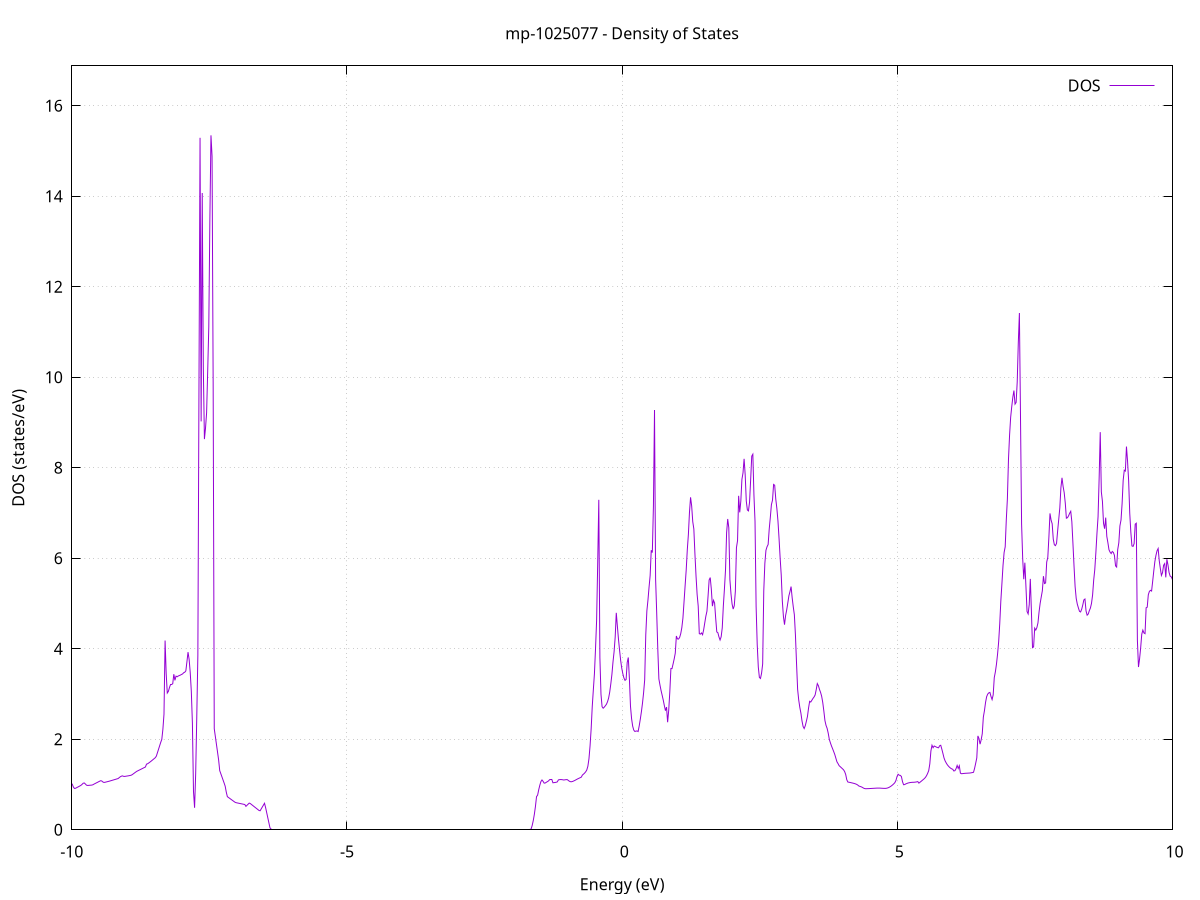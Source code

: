 set title 'mp-1025077 - Density of States'
set xlabel 'Energy (eV)'
set ylabel 'DOS (states/eV)'
set grid
set xrange [-10:10]
set yrange [0:16.880]
set xzeroaxis lt -1
set terminal png size 800,600
set output 'mp-1025077_dos_gnuplot.png'
plot '-' using 1:2 with lines title 'DOS'
-20.135700 0.000000
-20.115800 0.000000
-20.096000 0.000000
-20.076100 0.000000
-20.056300 0.000000
-20.036400 0.000000
-20.016600 0.000000
-19.996700 0.000000
-19.976900 0.000000
-19.957000 0.000000
-19.937200 0.000000
-19.917300 0.000000
-19.897500 0.000000
-19.877600 0.000000
-19.857800 0.000000
-19.837900 0.000000
-19.818100 0.000000
-19.798200 0.000000
-19.778400 0.000000
-19.758500 0.000000
-19.738700 0.000000
-19.718800 0.000000
-19.699000 0.000000
-19.679100 0.000000
-19.659300 0.000000
-19.639400 0.000000
-19.619600 0.000000
-19.599700 0.000000
-19.579900 0.000000
-19.560000 0.000000
-19.540200 0.000000
-19.520300 0.000000
-19.500500 0.000000
-19.480600 0.000000
-19.460800 0.000000
-19.440900 0.000000
-19.421100 0.000000
-19.401200 0.000000
-19.381400 0.000000
-19.361500 0.000000
-19.341700 0.000000
-19.321800 0.000000
-19.302000 0.000000
-19.282100 0.000000
-19.262300 0.000000
-19.242400 0.000000
-19.222600 0.000000
-19.202700 0.000000
-19.182900 0.000000
-19.163000 0.000000
-19.143200 0.000000
-19.123300 0.000000
-19.103500 0.000000
-19.083600 0.000000
-19.063800 0.000000
-19.043900 0.000000
-19.024100 0.000000
-19.004200 0.000000
-18.984300 0.000000
-18.964500 0.000000
-18.944600 0.000000
-18.924800 0.000000
-18.904900 0.000000
-18.885100 0.000000
-18.865200 0.000000
-18.845400 0.000000
-18.825500 0.000000
-18.805700 0.000000
-18.785800 0.000000
-18.766000 0.000000
-18.746100 0.000000
-18.726300 0.000000
-18.706400 0.000000
-18.686600 0.000000
-18.666700 0.000000
-18.646900 0.000000
-18.627000 0.000000
-18.607200 0.000000
-18.587300 0.000000
-18.567500 0.000000
-18.547600 0.000000
-18.527800 0.000000
-18.507900 0.000000
-18.488100 0.000000
-18.468200 0.000000
-18.448400 0.000000
-18.428500 0.000000
-18.408700 0.000000
-18.388800 0.000000
-18.369000 0.000000
-18.349100 0.000000
-18.329300 6.319800
-18.309400 45.958300
-18.289600 46.113700
-18.269700 73.115900
-18.249900 37.766500
-18.230000 98.704000
-18.210200 219.623700
-18.190300 84.345900
-18.170500 0.000000
-18.150600 0.000000
-18.130800 0.000000
-18.110900 0.000000
-18.091100 0.000000
-18.071200 0.000000
-18.051400 0.000000
-18.031500 0.000000
-18.011700 0.000000
-17.991800 0.000000
-17.972000 0.000000
-17.952100 0.000000
-17.932300 0.000000
-17.912400 0.000000
-17.892600 0.000000
-17.872700 0.000000
-17.852900 0.000000
-17.833000 0.000000
-17.813200 0.000000
-17.793300 0.000000
-17.773500 0.000000
-17.753600 0.000000
-17.733800 0.000000
-17.713900 0.000000
-17.694100 0.000000
-17.674200 0.000000
-17.654400 0.000000
-17.634500 0.000000
-17.614700 0.000000
-17.594800 0.000000
-17.575000 0.000000
-17.555100 0.000000
-17.535300 0.000000
-17.515400 0.000000
-17.495600 0.000000
-17.475700 0.000000
-17.455900 0.000000
-17.436000 0.000000
-17.416200 0.000000
-17.396300 0.000000
-17.376500 0.000000
-17.356600 0.000000
-17.336800 0.000000
-17.316900 0.000000
-17.297100 0.000000
-17.277200 0.000000
-17.257400 0.000000
-17.237500 0.000000
-17.217700 0.000000
-17.197800 0.000000
-17.178000 0.000000
-17.158100 0.000000
-17.138300 0.000000
-17.118400 0.000000
-17.098600 0.000000
-17.078700 0.000000
-17.058900 0.000000
-17.039000 0.000000
-17.019200 0.000000
-16.999300 0.000000
-16.979500 0.000000
-16.959600 0.000000
-16.939800 0.000000
-16.919900 0.000000
-16.900100 0.000000
-16.880200 0.000000
-16.860400 0.000000
-16.840500 0.000000
-16.820700 0.000000
-16.800800 0.000000
-16.781000 0.000000
-16.761100 0.000000
-16.741300 0.000000
-16.721400 0.000000
-16.701600 0.000000
-16.681700 0.000000
-16.661900 0.000000
-16.642000 0.000000
-16.622200 0.000000
-16.602300 0.000000
-16.582500 0.000000
-16.562600 0.000000
-16.542800 0.000000
-16.522900 0.000000
-16.503000 0.000000
-16.483200 0.000000
-16.463300 0.000000
-16.443500 0.000000
-16.423600 0.000000
-16.403800 0.000000
-16.383900 0.000000
-16.364100 0.000000
-16.344200 0.000000
-16.324400 0.000000
-16.304500 0.000000
-16.284700 0.000000
-16.264800 0.000000
-16.245000 0.000000
-16.225100 0.000000
-16.205300 0.000000
-16.185400 0.000000
-16.165600 0.000000
-16.145700 0.000000
-16.125900 0.000000
-16.106000 0.000000
-16.086200 0.000000
-16.066300 0.000000
-16.046500 0.000000
-16.026600 0.000000
-16.006800 0.000000
-15.986900 0.000000
-15.967100 0.000000
-15.947200 0.000000
-15.927400 0.000000
-15.907500 0.000000
-15.887700 0.000000
-15.867800 0.000000
-15.848000 0.000000
-15.828100 0.000000
-15.808300 0.000000
-15.788400 0.000000
-15.768600 0.000000
-15.748700 0.000000
-15.728900 0.000000
-15.709000 0.000000
-15.689200 0.000000
-15.669300 0.000000
-15.649500 0.000000
-15.629600 0.000000
-15.609800 0.000000
-15.589900 0.000000
-15.570100 0.000000
-15.550200 0.000000
-15.530400 0.000000
-15.510500 0.000000
-15.490700 0.000000
-15.470800 0.000000
-15.451000 0.000000
-15.431100 0.000000
-15.411300 0.000000
-15.391400 0.000000
-15.371600 0.000000
-15.351700 0.000000
-15.331900 0.000000
-15.312000 0.000000
-15.292200 0.000000
-15.272300 0.000000
-15.252500 0.000000
-15.232600 0.000000
-15.212800 0.000000
-15.192900 0.000000
-15.173100 0.000000
-15.153200 0.000000
-15.133400 0.000000
-15.113500 0.000000
-15.093700 0.000000
-15.073800 0.000000
-15.054000 0.000000
-15.034100 0.000000
-15.014300 0.000000
-14.994400 0.000000
-14.974600 0.000000
-14.954700 0.000000
-14.934900 0.000000
-14.915000 0.000000
-14.895200 0.000000
-14.875300 0.000000
-14.855500 0.000000
-14.835600 0.000000
-14.815800 0.000000
-14.795900 0.000000
-14.776100 0.000000
-14.756200 0.000000
-14.736400 0.000000
-14.716500 0.000000
-14.696700 0.000000
-14.676800 0.000000
-14.657000 0.000000
-14.637100 0.000000
-14.617300 0.000000
-14.597400 0.000000
-14.577600 0.000000
-14.557700 0.000000
-14.537900 0.000000
-14.518000 0.000000
-14.498200 0.000000
-14.478300 0.000000
-14.458500 0.000000
-14.438600 0.000000
-14.418800 0.000000
-14.398900 0.000000
-14.379100 0.000000
-14.359200 0.000000
-14.339400 0.000000
-14.319500 0.000000
-14.299700 0.000000
-14.279800 0.000000
-14.260000 0.000000
-14.240100 0.000000
-14.220300 0.000000
-14.200400 0.000000
-14.180600 0.000000
-14.160700 0.000000
-14.140900 0.000000
-14.121000 0.000000
-14.101200 0.000000
-14.081300 0.000000
-14.061500 0.000000
-14.041600 0.000000
-14.021700 0.000000
-14.001900 0.000000
-13.982000 0.000000
-13.962200 0.000000
-13.942300 0.000000
-13.922500 0.000000
-13.902600 0.000000
-13.882800 0.000000
-13.862900 0.000000
-13.843100 0.000000
-13.823200 0.000000
-13.803400 0.000000
-13.783500 0.000000
-13.763700 0.000000
-13.743800 0.000000
-13.724000 0.000000
-13.704100 0.000000
-13.684300 0.000000
-13.664400 0.000000
-13.644600 0.000000
-13.624700 0.000000
-13.604900 0.000000
-13.585000 0.000000
-13.565200 0.000000
-13.545300 0.000000
-13.525500 0.000000
-13.505600 0.000000
-13.485800 0.000000
-13.465900 0.000000
-13.446100 0.000000
-13.426200 0.000000
-13.406400 0.000000
-13.386500 0.000000
-13.366700 0.000000
-13.346800 0.000000
-13.327000 0.000000
-13.307100 0.000000
-13.287300 0.000000
-13.267400 0.000000
-13.247600 0.000000
-13.227700 0.000000
-13.207900 0.000000
-13.188000 0.000000
-13.168200 0.000000
-13.148300 0.000000
-13.128500 0.000000
-13.108600 0.000000
-13.088800 0.000000
-13.068900 0.000000
-13.049100 0.000000
-13.029200 0.000000
-13.009400 0.000000
-12.989500 0.000000
-12.969700 0.000000
-12.949800 0.000000
-12.930000 0.000000
-12.910100 0.000000
-12.890300 0.000000
-12.870400 0.000000
-12.850600 0.000000
-12.830700 0.000000
-12.810900 0.000000
-12.791000 0.000000
-12.771200 0.000000
-12.751300 0.000000
-12.731500 0.000000
-12.711600 0.000000
-12.691800 0.000000
-12.671900 0.000000
-12.652100 0.000000
-12.632200 0.000000
-12.612400 0.000000
-12.592500 0.000000
-12.572700 0.000000
-12.552800 0.000000
-12.533000 0.000000
-12.513100 0.000000
-12.493300 0.000000
-12.473400 0.000000
-12.453600 0.000000
-12.433700 0.000000
-12.413900 0.000000
-12.394000 0.000000
-12.374200 0.000000
-12.354300 0.000000
-12.334500 0.000000
-12.314600 0.000000
-12.294800 0.000000
-12.274900 0.000000
-12.255100 0.000000
-12.235200 0.000000
-12.215400 0.000000
-12.195500 0.000000
-12.175700 0.000000
-12.155800 0.000000
-12.136000 0.000000
-12.116100 0.000000
-12.096300 0.000000
-12.076400 0.000000
-12.056600 0.000000
-12.036700 0.000000
-12.016900 0.000000
-11.997000 0.000000
-11.977200 0.000000
-11.957300 0.000000
-11.937500 0.000000
-11.917600 0.000000
-11.897800 0.000000
-11.877900 0.000000
-11.858100 0.000000
-11.838200 0.000000
-11.818400 0.000000
-11.798500 0.000000
-11.778700 0.000000
-11.758800 0.000000
-11.739000 0.000000
-11.719100 0.000000
-11.699300 0.000000
-11.679400 0.000000
-11.659600 0.000000
-11.639700 0.000000
-11.619900 0.000000
-11.600000 0.000000
-11.580200 0.000000
-11.560300 0.000000
-11.540400 0.000000
-11.520600 0.000000
-11.500700 0.000000
-11.480900 0.000000
-11.461000 0.000000
-11.441200 0.000000
-11.421300 0.000000
-11.401500 0.000000
-11.381600 0.000000
-11.361800 0.000000
-11.341900 0.000000
-11.322100 0.000000
-11.302200 0.000000
-11.282400 0.000000
-11.262500 0.000000
-11.242700 0.000000
-11.222800 0.000000
-11.203000 0.000000
-11.183100 0.000000
-11.163300 0.000000
-11.143400 0.000000
-11.123600 0.000000
-11.103700 0.000000
-11.083900 0.000000
-11.064000 0.000000
-11.044200 0.000000
-11.024300 0.000000
-11.004500 0.000000
-10.984600 0.000000
-10.964800 0.000000
-10.944900 0.000000
-10.925100 0.000000
-10.905200 0.000000
-10.885400 0.000000
-10.865500 0.000000
-10.845700 0.000000
-10.825800 0.000000
-10.806000 0.000000
-10.786100 0.000000
-10.766300 0.000000
-10.746400 0.000000
-10.726600 0.000000
-10.706700 0.000000
-10.686900 0.000000
-10.667000 0.000000
-10.647200 0.000000
-10.627300 0.000000
-10.607500 0.000000
-10.587600 0.000000
-10.567800 0.000000
-10.547900 0.000000
-10.528100 0.000000
-10.508200 0.000000
-10.488400 0.000000
-10.468500 0.000000
-10.448700 0.000000
-10.428800 0.000000
-10.409000 0.000000
-10.389100 0.000000
-10.369300 0.000000
-10.349400 0.000000
-10.329600 0.000000
-10.309700 0.000000
-10.289900 0.000000
-10.270000 0.000000
-10.250200 0.000000
-10.230300 0.000000
-10.210500 0.022500
-10.190600 0.215800
-10.170800 0.558300
-10.150900 0.899500
-10.131100 1.014900
-10.111200 0.914000
-10.091400 0.853600
-10.071500 0.873600
-10.051700 0.932000
-10.031800 0.990400
-10.012000 1.026900
-9.992100 1.009100
-9.972300 0.946800
-9.952400 0.913700
-9.932600 0.916800
-9.912700 0.929700
-9.892900 0.942600
-9.873000 0.955500
-9.853200 0.968400
-9.833300 0.982800
-9.813500 1.003000
-9.793600 1.028300
-9.773800 1.034700
-9.753900 1.012500
-9.734100 0.986600
-9.714200 0.979100
-9.694400 0.981300
-9.674500 0.983400
-9.654700 0.985600
-9.634800 0.987800
-9.615000 0.995300
-9.595100 1.010000
-9.575300 1.022400
-9.555400 1.034800
-9.535600 1.047200
-9.515700 1.059600
-9.495900 1.072000
-9.476000 1.083800
-9.456200 1.079100
-9.436300 1.057300
-9.416500 1.046200
-9.396600 1.049300
-9.376800 1.055600
-9.356900 1.061800
-9.337100 1.068000
-9.317200 1.074400
-9.297400 1.081500
-9.277500 1.088700
-9.257700 1.095900
-9.237800 1.103100
-9.218000 1.110400
-9.198100 1.117600
-9.178300 1.124800
-9.158400 1.132000
-9.138600 1.151800
-9.118700 1.171100
-9.098900 1.184400
-9.079000 1.191000
-9.059100 1.181000
-9.039300 1.179000
-9.019400 1.183000
-8.999600 1.186900
-8.979700 1.190800
-8.959900 1.195000
-8.940000 1.200300
-8.920200 1.205900
-8.900300 1.219500
-8.880500 1.237400
-8.860600 1.255200
-8.840800 1.273100
-8.820900 1.290000
-8.801100 1.302500
-8.781200 1.314600
-8.761400 1.326700
-8.741500 1.338800
-8.721700 1.350900
-8.701800 1.363100
-8.682000 1.375200
-8.662100 1.387300
-8.642300 1.450300
-8.622400 1.459000
-8.602600 1.475300
-8.582700 1.493600
-8.562900 1.511900
-8.543000 1.531700
-8.523200 1.551800
-8.503300 1.572000
-8.483500 1.592100
-8.463600 1.626900
-8.443800 1.702900
-8.423900 1.779000
-8.404100 1.855000
-8.384200 1.931100
-8.364400 1.998300
-8.344500 2.223200
-8.324700 2.554100
-8.304800 4.181800
-8.285000 3.455800
-8.265100 3.021400
-8.245300 3.057200
-8.225400 3.142300
-8.205600 3.210500
-8.185700 3.210000
-8.165900 3.227900
-8.146000 3.437700
-8.126200 3.301600
-8.106300 3.394800
-8.086500 3.380800
-8.066600 3.397300
-8.046800 3.408100
-8.026900 3.417900
-8.007100 3.431800
-7.987200 3.443400
-7.967400 3.470300
-7.947500 3.481400
-7.927700 3.511600
-7.907800 3.713800
-7.888000 3.925200
-7.868100 3.766700
-7.848300 3.480200
-7.828400 3.064000
-7.808600 2.358700
-7.788700 0.845200
-7.768900 0.485600
-7.749000 1.242200
-7.729200 2.490900
-7.709300 3.858600
-7.689500 9.673200
-7.669600 15.290600
-7.649800 9.023500
-7.629900 14.071100
-7.610100 10.205100
-7.590200 8.632800
-7.570400 8.872300
-7.550500 9.213300
-7.530700 10.135500
-7.510800 11.111000
-7.491000 13.502400
-7.471100 15.345300
-7.451300 14.882700
-7.431400 9.856800
-7.411600 2.233800
-7.391700 2.061700
-7.371900 1.889500
-7.352000 1.717300
-7.332200 1.544900
-7.312300 1.308300
-7.292500 1.240200
-7.272600 1.172100
-7.252800 1.104000
-7.232900 1.035800
-7.213100 0.963500
-7.193200 0.832800
-7.173400 0.731800
-7.153500 0.714200
-7.133700 0.696500
-7.113800 0.678900
-7.094000 0.661300
-7.074100 0.643600
-7.054300 0.626000
-7.034400 0.608400
-7.014600 0.598600
-6.994700 0.593500
-6.974900 0.588500
-6.955000 0.583400
-6.935200 0.578400
-6.915300 0.573300
-6.895500 0.568200
-6.875600 0.563200
-6.855800 0.558100
-6.835900 0.517400
-6.816100 0.541400
-6.796200 0.565400
-6.776400 0.589400
-6.756500 0.579600
-6.736700 0.560400
-6.716800 0.541300
-6.697000 0.522100
-6.677100 0.502900
-6.657300 0.483800
-6.637400 0.464600
-6.617600 0.445500
-6.597700 0.426300
-6.577900 0.420200
-6.558000 0.461600
-6.538100 0.503100
-6.518300 0.544500
-6.498400 0.585900
-6.478600 0.492000
-6.458700 0.380000
-6.438900 0.268000
-6.419000 0.156000
-6.399200 0.044000
-6.379300 0.000000
-6.359500 0.000000
-6.339600 0.000000
-6.319800 0.000000
-6.299900 0.000000
-6.280100 0.000000
-6.260200 0.000000
-6.240400 0.000000
-6.220500 0.000000
-6.200700 0.000000
-6.180800 0.000000
-6.161000 0.000000
-6.141100 0.000000
-6.121300 0.000000
-6.101400 0.000000
-6.081600 0.000000
-6.061700 0.000000
-6.041900 0.000000
-6.022000 0.000000
-6.002200 0.000000
-5.982300 0.000000
-5.962500 0.000000
-5.942600 0.000000
-5.922800 0.000000
-5.902900 0.000000
-5.883100 0.000000
-5.863200 0.000000
-5.843400 0.000000
-5.823500 0.000000
-5.803700 0.000000
-5.783800 0.000000
-5.764000 0.000000
-5.744100 0.000000
-5.724300 0.000000
-5.704400 0.000000
-5.684600 0.000000
-5.664700 0.000000
-5.644900 0.000000
-5.625000 0.000000
-5.605200 0.000000
-5.585300 0.000000
-5.565500 0.000000
-5.545600 0.000000
-5.525800 0.000000
-5.505900 0.000000
-5.486100 0.000000
-5.466200 0.000000
-5.446400 0.000000
-5.426500 0.000000
-5.406700 0.000000
-5.386800 0.000000
-5.367000 0.000000
-5.347100 0.000000
-5.327300 0.000000
-5.307400 0.000000
-5.287600 0.000000
-5.267700 0.000000
-5.247900 0.000000
-5.228000 0.000000
-5.208200 0.000000
-5.188300 0.000000
-5.168500 0.000000
-5.148600 0.000000
-5.128800 0.000000
-5.108900 0.000000
-5.089100 0.000000
-5.069200 0.000000
-5.049400 0.000000
-5.029500 0.000000
-5.009700 0.000000
-4.989800 0.000000
-4.970000 0.000000
-4.950100 0.000000
-4.930300 0.000000
-4.910400 0.000000
-4.890600 0.000000
-4.870700 0.000000
-4.850900 0.000000
-4.831000 0.000000
-4.811200 0.000000
-4.791300 0.000000
-4.771500 0.000000
-4.751600 0.000000
-4.731800 0.000000
-4.711900 0.000000
-4.692100 0.000000
-4.672200 0.000000
-4.652400 0.000000
-4.632500 0.000000
-4.612700 0.000000
-4.592800 0.000000
-4.573000 0.000000
-4.553100 0.000000
-4.533300 0.000000
-4.513400 0.000000
-4.493600 0.000000
-4.473700 0.000000
-4.453900 0.000000
-4.434000 0.000000
-4.414200 0.000000
-4.394300 0.000000
-4.374500 0.000000
-4.354600 0.000000
-4.334800 0.000000
-4.314900 0.000000
-4.295100 0.000000
-4.275200 0.000000
-4.255400 0.000000
-4.235500 0.000000
-4.215700 0.000000
-4.195800 0.000000
-4.176000 0.000000
-4.156100 0.000000
-4.136300 0.000000
-4.116400 0.000000
-4.096600 0.000000
-4.076700 0.000000
-4.056800 0.000000
-4.037000 0.000000
-4.017100 0.000000
-3.997300 0.000000
-3.977400 0.000000
-3.957600 0.000000
-3.937700 0.000000
-3.917900 0.000000
-3.898000 0.000000
-3.878200 0.000000
-3.858300 0.000000
-3.838500 0.000000
-3.818600 0.000000
-3.798800 0.000000
-3.778900 0.000000
-3.759100 0.000000
-3.739200 0.000000
-3.719400 0.000000
-3.699500 0.000000
-3.679700 0.000000
-3.659800 0.000000
-3.640000 0.000000
-3.620100 0.000000
-3.600300 0.000000
-3.580400 0.000000
-3.560600 0.000000
-3.540700 0.000000
-3.520900 0.000000
-3.501000 0.000000
-3.481200 0.000000
-3.461300 0.000000
-3.441500 0.000000
-3.421600 0.000000
-3.401800 0.000000
-3.381900 0.000000
-3.362100 0.000000
-3.342200 0.000000
-3.322400 0.000000
-3.302500 0.000000
-3.282700 0.000000
-3.262800 0.000000
-3.243000 0.000000
-3.223100 0.000000
-3.203300 0.000000
-3.183400 0.000000
-3.163600 0.000000
-3.143700 0.000000
-3.123900 0.000000
-3.104000 0.000000
-3.084200 0.000000
-3.064300 0.000000
-3.044500 0.000000
-3.024600 0.000000
-3.004800 0.000000
-2.984900 0.000000
-2.965100 0.000000
-2.945200 0.000000
-2.925400 0.000000
-2.905500 0.000000
-2.885700 0.000000
-2.865800 0.000000
-2.846000 0.000000
-2.826100 0.000000
-2.806300 0.000000
-2.786400 0.000000
-2.766600 0.000000
-2.746700 0.000000
-2.726900 0.000000
-2.707000 0.000000
-2.687200 0.000000
-2.667300 0.000000
-2.647500 0.000000
-2.627600 0.000000
-2.607800 0.000000
-2.587900 0.000000
-2.568100 0.000000
-2.548200 0.000000
-2.528400 0.000000
-2.508500 0.000000
-2.488700 0.000000
-2.468800 0.000000
-2.449000 0.000000
-2.429100 0.000000
-2.409300 0.000000
-2.389400 0.000000
-2.369600 0.000000
-2.349700 0.000000
-2.329900 0.000000
-2.310000 0.000000
-2.290200 0.000000
-2.270300 0.000000
-2.250500 0.000000
-2.230600 0.000000
-2.210800 0.000000
-2.190900 0.000000
-2.171100 0.000000
-2.151200 0.000000
-2.131400 0.000000
-2.111500 0.000000
-2.091700 0.000000
-2.071800 0.000000
-2.052000 0.000000
-2.032100 0.000000
-2.012300 0.000000
-1.992400 0.000000
-1.972600 0.000000
-1.952700 0.000000
-1.932900 0.000000
-1.913000 0.000000
-1.893200 0.000000
-1.873300 0.000000
-1.853500 0.000000
-1.833600 0.000000
-1.813800 0.000000
-1.793900 0.000000
-1.774100 0.000000
-1.754200 0.000000
-1.734400 0.000000
-1.714500 0.000000
-1.694700 0.000000
-1.674800 0.000000
-1.655000 0.014700
-1.635100 0.092900
-1.615300 0.200700
-1.595400 0.340800
-1.575500 0.514500
-1.555700 0.731900
-1.535800 0.766200
-1.516000 0.884000
-1.496100 0.983000
-1.476300 1.064400
-1.456400 1.100400
-1.436600 1.070000
-1.416700 1.030600
-1.396900 1.034300
-1.377000 1.050100
-1.357200 1.064400
-1.337300 1.080400
-1.317500 1.108100
-1.297600 1.110500
-1.277800 1.111800
-1.257900 1.038700
-1.238100 1.042000
-1.218200 1.045300
-1.198400 1.050000
-1.178500 1.057900
-1.158700 1.101700
-1.138800 1.107700
-1.119000 1.109500
-1.099100 1.108500
-1.079300 1.104600
-1.059400 1.099800
-1.039600 1.104200
-1.019700 1.106800
-0.999900 1.108900
-0.980000 1.092800
-0.960200 1.073500
-0.940300 1.062700
-0.920500 1.061100
-0.900600 1.068100
-0.880800 1.078000
-0.860900 1.089700
-0.841100 1.102700
-0.821200 1.115900
-0.801400 1.129100
-0.781500 1.139900
-0.761700 1.151500
-0.741800 1.163100
-0.722000 1.209400
-0.702100 1.229600
-0.682300 1.252500
-0.662400 1.281200
-0.642600 1.321000
-0.622700 1.404400
-0.602900 1.569900
-0.583000 1.853400
-0.563200 2.227100
-0.543300 2.720500
-0.523500 3.090200
-0.503600 3.448700
-0.483800 3.998900
-0.463900 4.624300
-0.444100 5.886300
-0.424200 7.291300
-0.404400 3.806500
-0.384500 2.994300
-0.364700 2.720200
-0.344800 2.686000
-0.325000 2.709600
-0.305100 2.740600
-0.285300 2.773400
-0.265400 2.829600
-0.245600 2.912400
-0.225700 3.043000
-0.205900 3.225000
-0.186000 3.433500
-0.166200 3.709100
-0.146300 3.935200
-0.126500 4.256500
-0.106600 4.793300
-0.086800 4.500400
-0.066900 4.213900
-0.047100 3.972700
-0.027200 3.744000
-0.007400 3.572500
0.012500 3.448400
0.032300 3.354400
0.052200 3.301600
0.072000 3.321400
0.091900 3.697200
0.111700 3.806800
0.131600 3.339700
0.151400 2.732400
0.171300 2.456300
0.191100 2.291000
0.211000 2.202800
0.230800 2.172700
0.250700 2.179600
0.270500 2.184000
0.290400 2.171300
0.310200 2.296600
0.330100 2.444900
0.349900 2.608200
0.369800 2.798900
0.389600 3.025600
0.409500 3.311800
0.429300 4.309200
0.449200 4.837000
0.469000 5.073800
0.488900 5.361100
0.508700 5.618000
0.528600 6.176100
0.548400 6.126200
0.568300 7.148700
0.588100 9.276400
0.608000 5.536700
0.627800 4.793200
0.647700 3.993700
0.667500 3.333100
0.687400 3.197000
0.707200 3.076300
0.727100 2.972200
0.746900 2.865800
0.766800 2.743600
0.786600 2.632100
0.806500 2.711400
0.826300 2.376400
0.846200 2.643300
0.866000 3.043900
0.885900 3.562400
0.905800 3.561500
0.925600 3.664600
0.945500 3.774300
0.965300 3.902100
0.985200 4.281800
1.005000 4.217600
1.024900 4.214600
1.044700 4.250700
1.064600 4.334000
1.084400 4.466700
1.104300 4.677100
1.124100 5.030800
1.144000 5.390500
1.163800 5.738900
1.183700 6.184400
1.203500 6.523000
1.223400 7.017500
1.243200 7.346400
1.263100 7.156500
1.282900 6.809300
1.302800 6.646400
1.322600 6.094500
1.342500 5.608100
1.362300 5.202200
1.382200 4.940700
1.402000 4.333800
1.421900 4.323000
1.441700 4.349800
1.461600 4.309900
1.481400 4.421700
1.501300 4.572400
1.521100 4.719700
1.541000 4.830300
1.560800 5.157800
1.580700 5.519100
1.600500 5.572900
1.620400 5.318200
1.640200 4.941000
1.660100 5.070100
1.679900 5.010300
1.699800 4.671900
1.719600 4.372000
1.739500 4.354500
1.759300 4.260700
1.779200 4.193600
1.799000 4.263800
1.818900 4.460800
1.838700 4.944400
1.858600 5.322800
1.878400 5.742700
1.898300 6.567900
1.918100 6.867100
1.938000 6.674900
1.957800 5.529100
1.977700 5.212500
1.997500 4.989100
2.017400 4.877100
2.037200 4.950400
2.057100 5.269700
2.076900 6.234300
2.096800 6.389100
2.116600 7.379300
2.136500 7.013400
2.156300 7.261700
2.176200 7.742100
2.196000 7.885100
2.215900 8.197000
2.235700 7.845400
2.255600 7.263200
2.275400 7.067000
2.295300 7.046500
2.315100 7.240000
2.335000 7.735600
2.354800 8.256200
2.374700 8.298700
2.394500 7.401800
2.414400 6.813600
2.434200 4.936400
2.454100 4.099000
2.473900 3.595800
2.493800 3.365400
2.513600 3.343600
2.533500 3.460100
2.553300 3.664200
2.573200 5.277900
2.593000 5.887000
2.612900 6.175800
2.632700 6.254100
2.652600 6.303300
2.672400 6.644700
2.692300 6.901900
2.712100 7.185000
2.732000 7.282500
2.751800 7.631300
2.771700 7.613600
2.791500 7.306500
2.811400 7.098400
2.831200 6.822400
2.851100 6.432600
2.870900 6.004200
2.890800 5.626800
2.910600 5.052700
2.930500 4.711600
2.950300 4.531700
2.970200 4.735100
2.990000 4.857900
3.009900 5.012000
3.029700 5.169500
3.049600 5.264500
3.069400 5.373900
3.089300 5.126500
3.109100 4.927900
3.129000 4.751300
3.148800 4.302800
3.168700 3.677400
3.188500 3.102900
3.208400 2.867100
3.228200 2.705200
3.248100 2.577400
3.267900 2.406800
3.287800 2.283200
3.307600 2.236900
3.327500 2.299400
3.347300 2.396800
3.367200 2.503500
3.387100 2.689800
3.406900 2.838500
3.426800 2.822400
3.446600 2.861000
3.466500 2.900700
3.486300 2.933300
3.506200 2.978000
3.526000 3.093300
3.545900 3.230400
3.565700 3.184800
3.585600 3.102500
3.605400 3.036500
3.625300 2.949900
3.645100 2.812800
3.665000 2.623200
3.684800 2.412100
3.704700 2.306600
3.724500 2.241200
3.744400 2.134400
3.764200 1.998400
3.784100 1.921100
3.803900 1.851800
3.823800 1.791200
3.843600 1.729100
3.863500 1.663900
3.883300 1.582300
3.903200 1.501000
3.923000 1.461500
3.942900 1.415900
3.962700 1.394400
3.982600 1.371900
4.002400 1.349400
4.022300 1.326200
4.042100 1.287600
4.062000 1.221700
4.081800 1.104800
4.101700 1.054900
4.121500 1.050400
4.141400 1.045300
4.161200 1.040000
4.181100 1.034300
4.200900 1.028300
4.220800 1.021900
4.240600 1.013700
4.260500 1.003500
4.280300 0.988900
4.300200 0.967700
4.320000 0.959400
4.339900 0.951200
4.359700 0.940300
4.379600 0.925400
4.399400 0.913200
4.419300 0.907500
4.439100 0.907900
4.459000 0.908600
4.478800 0.909500
4.498700 0.911000
4.518500 0.912400
4.538400 0.913900
4.558200 0.915400
4.578100 0.916900
4.597900 0.918500
4.617800 0.920000
4.637600 0.921000
4.657500 0.921400
4.677300 0.921100
4.697200 0.919300
4.717000 0.917700
4.736900 0.916400
4.756700 0.915100
4.776600 0.914300
4.796400 0.916300
4.816300 0.921300
4.836100 0.929400
4.856000 0.941400
4.875800 0.956100
4.895700 0.973200
4.915500 0.992900
4.935400 1.015600
4.955200 1.041400
4.975100 1.090600
4.994900 1.177300
5.014800 1.226800
5.034600 1.205300
5.054500 1.201800
5.074300 1.176100
5.094200 1.061900
5.114000 0.995700
5.133900 0.999000
5.153700 1.013800
5.173600 1.023000
5.193400 1.032700
5.213300 1.038600
5.233100 1.043300
5.253000 1.046700
5.272800 1.048700
5.292700 1.049500
5.312500 1.050900
5.332400 1.053900
5.352200 1.058300
5.372100 1.064300
5.391900 1.030800
5.411800 1.049800
5.431600 1.069500
5.451500 1.089600
5.471300 1.110300
5.491200 1.131300
5.511000 1.157500
5.530900 1.195600
5.550700 1.245600
5.570600 1.308100
5.590400 1.455900
5.610300 1.741600
5.630100 1.867500
5.650000 1.813200
5.669800 1.851200
5.689700 1.839000
5.709500 1.827400
5.729400 1.817000
5.749200 1.811700
5.769100 1.857000
5.788900 1.867300
5.808800 1.781700
5.828600 1.686500
5.848500 1.587000
5.868400 1.522200
5.888200 1.477300
5.908100 1.437500
5.927900 1.407800
5.947800 1.382100
5.967600 1.361600
5.987500 1.346500
6.007300 1.336600
6.027200 1.299100
6.047000 1.306100
6.066900 1.349400
6.086700 1.421400
6.106600 1.355200
6.126400 1.414500
6.146300 1.250800
6.166100 1.238500
6.186000 1.241300
6.205800 1.244400
6.225700 1.246900
6.245500 1.248900
6.265400 1.250400
6.285200 1.251700
6.305100 1.253000
6.324900 1.255300
6.344800 1.259700
6.364600 1.264300
6.384500 1.270100
6.404300 1.359500
6.424200 1.470900
6.444000 1.588600
6.463900 2.074200
6.483700 2.016700
6.503600 1.891800
6.523400 1.986600
6.543300 2.121300
6.563100 2.490300
6.583000 2.631200
6.602800 2.811900
6.622700 2.940100
6.642500 2.998400
6.662400 3.025500
6.682200 3.035000
6.702100 2.945100
6.721900 2.876600
6.741800 2.980800
6.761600 3.363400
6.781500 3.488500
6.801300 3.658000
6.821200 3.879400
6.841000 4.149100
6.860900 4.549900
6.880700 5.054500
6.900600 5.441900
6.920400 5.839400
6.940300 6.126400
6.960100 6.253000
6.980000 6.847100
6.999800 7.311600
7.019700 8.185600
7.039500 8.716800
7.059400 9.115800
7.079200 9.351400
7.099100 9.559900
7.118900 9.705600
7.138800 9.405500
7.158600 9.442500
7.178500 9.894300
7.198300 10.764800
7.218200 11.419000
7.238000 9.144100
7.257900 6.758600
7.277700 5.999100
7.297600 5.536800
7.317400 5.901400
7.337300 5.368200
7.357100 4.823700
7.377000 4.769800
7.396800 4.974400
7.416700 5.544100
7.436500 4.825900
7.456400 4.024400
7.476200 4.040900
7.496100 4.455400
7.515900 4.413000
7.535800 4.468100
7.555600 4.571600
7.575500 4.813600
7.595300 5.003300
7.615200 5.145000
7.635000 5.280500
7.654900 5.604100
7.674700 5.441300
7.694600 5.454000
7.714400 5.916000
7.734300 6.019700
7.754100 6.467600
7.774000 6.991000
7.793800 6.843900
7.813700 6.761400
7.833500 6.422400
7.853400 6.297300
7.873200 6.278700
7.893100 6.328500
7.912900 6.601300
7.932800 6.858800
7.952600 7.114400
7.972500 7.560300
7.992300 7.778200
8.012200 7.587300
8.032000 7.450600
8.051900 7.217800
8.071700 6.885000
8.091600 6.896100
8.111400 6.936900
8.131300 6.994500
8.151100 7.037500
8.171000 6.807900
8.190800 6.330600
8.210700 5.829000
8.230500 5.372600
8.250400 5.113200
8.270200 4.985700
8.290100 4.903700
8.309900 4.827200
8.329800 4.813100
8.349700 4.872200
8.369500 4.966500
8.389400 5.079500
8.409200 5.099000
8.429100 4.834400
8.448900 4.742100
8.468800 4.767100
8.488600 4.840800
8.508500 4.900200
8.528300 5.003100
8.548200 5.188100
8.568000 5.515300
8.587900 5.750100
8.607700 6.126000
8.627600 6.551500
8.647400 6.915500
8.667300 7.773600
8.687100 8.786200
8.707000 7.466200
8.726800 7.257000
8.746700 6.770800
8.766500 6.653000
8.786400 6.897900
8.806200 6.484200
8.826100 6.344300
8.845900 6.187000
8.865800 6.134800
8.885600 6.103200
8.905500 6.149400
8.925300 6.128900
8.945200 6.062600
8.965000 5.831800
8.984900 5.805700
9.004700 6.192200
9.024600 6.341300
9.044400 6.714500
9.064300 6.843500
9.084100 7.204000
9.104000 7.725000
9.123800 7.946500
9.143700 7.927500
9.163500 8.467900
9.183400 8.141500
9.203200 7.710000
9.223100 6.998000
9.242900 6.577100
9.262800 6.272400
9.282600 6.261800
9.302500 6.321500
9.322300 6.753500
9.342200 6.774000
9.362000 4.188500
9.381900 3.596500
9.401700 3.774700
9.421600 4.021100
9.441400 4.321300
9.461300 4.411800
9.481100 4.349200
9.501000 4.333700
9.520800 4.905300
9.540700 4.917900
9.560500 5.193300
9.580400 5.268300
9.600200 5.291000
9.620100 5.275500
9.639900 5.491400
9.659800 5.717800
9.679600 5.926100
9.699500 6.063700
9.719300 6.165800
9.739200 6.215200
9.759000 5.948700
9.778900 5.774100
9.798700 5.620100
9.818600 5.680100
9.838400 5.845100
9.858300 5.881900
9.878100 5.578100
9.898000 5.979000
9.917800 5.853500
9.937700 5.684500
9.957500 5.604600
9.977400 5.589500
9.997200 5.536400
10.017100 5.445500
10.036900 5.321400
10.056800 5.176600
10.076600 5.057200
10.096500 4.884800
10.116300 4.682700
10.136200 4.553200
10.156000 4.435400
10.175900 4.295900
10.195700 4.225700
10.215600 4.216600
10.235400 3.925700
10.255300 3.921400
10.275100 3.821400
10.295000 3.793100
10.314800 3.672800
10.334700 3.475400
10.354500 3.705200
10.374400 4.188800
10.394200 4.070900
10.414100 3.681700
10.433900 3.136700
10.453800 2.098700
10.473600 1.942600
10.493500 1.817200
10.513300 1.715800
10.533200 1.626900
10.553000 1.549500
10.572900 1.484200
10.592700 1.431600
10.612600 1.388600
10.632400 1.350900
10.652300 1.326100
10.672100 1.302900
10.692000 1.281300
10.711800 1.260100
10.731700 1.240700
10.751500 1.223100
10.771400 1.207700
10.791200 1.198400
10.811100 1.190300
10.831000 1.182800
10.850800 1.175000
10.870700 1.167800
10.890500 1.162500
10.910400 1.168100
10.930200 1.181800
10.950100 1.195400
10.969900 1.210500
10.989800 1.227000
11.009600 1.250900
11.029500 1.287800
11.049300 1.332100
11.069200 1.383800
11.089000 1.443300
11.108900 1.501400
11.128700 1.598400
11.148600 1.699000
11.168400 1.732900
11.188300 1.778400
11.208100 1.831500
11.228000 1.859700
11.247800 1.856800
11.267700 1.842500
11.287500 1.848200
11.307400 1.835500
11.327200 1.814600
11.347100 1.789400
11.366900 1.762700
11.386800 1.734100
11.406600 1.795200
11.426500 1.871000
11.446300 1.935100
11.466200 1.859800
11.486000 1.813400
11.505900 1.783000
11.525700 1.780200
11.545600 1.797000
11.565400 1.888200
11.585300 1.982900
11.605100 2.086600
11.625000 2.193000
11.644800 2.317900
11.664700 2.503800
11.684500 2.663100
11.704400 2.565500
11.724200 2.736300
11.744100 2.791500
11.763900 2.909300
11.783800 3.100400
11.803600 3.332100
11.823500 3.407800
11.843300 3.356300
11.863200 3.331100
11.883000 3.359800
11.902900 3.298700
11.922700 3.313600
11.942600 3.344400
11.962400 3.403800
11.982300 3.488700
12.002100 3.555000
12.022000 3.586000
12.041800 3.587000
12.061700 3.541800
12.081500 3.431600
12.101400 3.259200
12.121200 3.047300
12.141100 2.913900
12.160900 2.885100
12.180800 2.884700
12.200600 3.089200
12.220500 3.323500
12.240300 3.583800
12.260200 3.887100
12.280000 4.649300
12.299900 4.508600
12.319700 4.420200
12.339600 4.392600
12.359400 4.224800
12.379300 4.099700
12.399100 3.941100
12.419000 3.845000
12.438800 3.801100
12.458700 3.849700
12.478500 3.959800
12.498400 4.182400
12.518200 4.184700
12.538100 4.157700
12.557900 4.147900
12.577800 4.210500
12.597600 4.360700
12.617500 4.518900
12.637300 4.673500
12.657200 3.813700
12.677000 3.585000
12.696900 3.478800
12.716700 3.358800
12.736600 3.364600
12.756400 3.431500
12.776300 3.540600
12.796100 3.949500
12.816000 3.963700
12.835800 4.028300
12.855700 3.554000
12.875500 2.962100
12.895400 2.862700
12.915200 2.849800
12.935100 3.253500
12.954900 3.211800
12.974800 3.145500
12.994600 3.096000
13.014500 3.171800
13.034300 3.291400
13.054200 3.487200
13.074000 3.631000
13.093900 3.619400
13.113700 3.931500
13.133600 4.051400
13.153400 4.230200
13.173300 4.444300
13.193100 4.440800
13.213000 4.452200
13.232800 4.544300
13.252700 4.965600
13.272500 5.244800
13.292400 5.531800
13.312300 5.722400
13.332100 5.361700
13.352000 5.409200
13.371800 5.334800
13.391700 5.208000
13.411500 4.967100
13.431400 4.576500
13.451200 4.147900
13.471100 3.936400
13.490900 3.694600
13.510800 3.449100
13.530600 3.287200
13.550500 3.203500
13.570300 3.186000
13.590200 3.210600
13.610000 3.319600
13.629900 3.483500
13.649700 3.679500
13.669600 3.958000
13.689400 5.098000
13.709300 5.228300
13.729100 4.868000
13.749000 4.898000
13.768800 5.309800
13.788700 5.365200
13.808500 5.409100
13.828400 5.421800
13.848200 5.392000
13.868100 5.361500
13.887900 5.318000
13.907800 5.506700
13.927600 5.129100
13.947500 5.044400
13.967300 4.881200
13.987200 4.696900
14.007000 4.604500
14.026900 4.520600
14.046700 4.462000
14.066600 4.430700
14.086400 4.422800
14.106300 4.374700
14.126100 4.464400
14.146000 4.588200
14.165800 4.867500
14.185700 5.547800
14.205500 6.943400
14.225400 8.980600
14.245200 12.532400
14.265100 20.384300
14.284900 25.232600
14.304800 12.362400
14.324600 8.768300
14.344500 7.715100
14.364300 7.213600
14.384200 6.933000
14.404000 6.758700
14.423900 6.900200
14.443700 7.131100
14.463600 7.091700
14.483400 6.961700
14.503300 6.792600
14.523100 6.277700
14.543000 5.536000
14.562800 4.789400
14.582700 4.548700
14.602500 4.264300
14.622400 3.982800
14.642200 3.969800
14.662100 4.042900
14.681900 4.302700
14.701800 4.614500
14.721600 5.117800
14.741500 6.645900
14.761300 6.228300
14.781200 5.831900
14.801000 5.443600
14.820900 5.145400
14.840700 5.131500
14.860600 5.201800
14.880400 5.627600
14.900300 5.575600
14.920100 5.605100
14.940000 5.890300
14.959800 5.944300
14.979700 5.826600
14.999500 5.695800
15.019400 6.019900
15.039200 5.687400
15.059100 5.774000
15.078900 5.775300
15.098800 5.695500
15.118600 5.590700
15.138500 5.240300
15.158300 5.021600
15.178200 4.704900
15.198000 4.425100
15.217900 4.152100
15.237700 3.983000
15.257600 3.881800
15.277400 3.869400
15.297300 3.882600
15.317100 3.936200
15.337000 4.021600
15.356800 4.121200
15.376700 4.227000
15.396500 4.326700
15.416400 4.507900
15.436200 4.615500
15.456100 4.666400
15.475900 4.441800
15.495800 4.387900
15.515600 4.812000
15.535500 5.354900
15.555300 5.888100
15.575200 6.528600
15.595000 7.333200
15.614900 7.429300
15.634700 7.019700
15.654600 6.771100
15.674400 6.235100
15.694300 5.855700
15.714100 5.674700
15.734000 5.541000
15.753800 5.525000
15.773700 5.413900
15.793600 5.254500
15.813400 5.473300
15.833300 5.465200
15.853100 5.428700
15.873000 5.396500
15.892800 5.368300
15.912700 5.239300
15.932500 5.310900
15.952400 4.768000
15.972200 3.930300
15.992100 3.615900
16.011900 3.293000
16.031800 3.050900
16.051600 2.901500
16.071500 2.782400
16.091300 2.714500
16.111200 2.742800
16.131000 2.782900
16.150900 2.790200
16.170700 2.824600
16.190600 2.732500
16.210400 2.778500
16.230300 2.668300
16.250100 2.994100
16.270000 3.512100
16.289800 4.707700
16.309700 5.181400
16.329500 4.387700
16.349400 4.088100
16.369200 3.959600
16.389100 3.849700
16.408900 3.715100
16.428800 3.560200
16.448600 3.188000
16.468500 3.141200
16.488300 3.148100
16.508200 3.182000
16.528000 3.381000
16.547900 3.573500
16.567700 3.765600
16.587600 4.008100
16.607400 4.291900
16.627300 4.699600
16.647100 5.068300
16.667000 5.169100
16.686800 5.080700
16.706700 4.692900
16.726500 4.583300
16.746400 4.487000
16.766200 4.569100
16.786100 4.756600
16.805900 4.778600
16.825800 4.824700
16.845600 4.810200
16.865500 4.701000
16.885300 4.560900
16.905200 4.314100
16.925000 4.038600
16.944900 3.773900
16.964700 3.553500
16.984600 3.287200
17.004400 2.967700
17.024300 2.626500
17.044100 2.423500
17.064000 2.284100
17.083800 2.171800
17.103700 2.052400
17.123500 1.922900
17.143400 1.626300
17.163200 1.453600
17.183100 1.310300
17.202900 1.164900
17.222800 1.023100
17.242600 0.885000
17.262500 0.748600
17.282300 0.606000
17.302200 0.485900
17.322000 0.382500
17.341900 0.292600
17.361700 0.228900
17.381600 0.180600
17.401400 0.141800
17.421300 0.112500
17.441100 0.091400
17.461000 0.075300
17.480800 0.063700
17.500700 0.053800
17.520500 0.044900
17.540400 0.036800
17.560200 0.029600
17.580100 0.023300
17.599900 0.017800
17.619800 0.013300
17.639600 0.009600
17.659500 0.006700
17.679300 0.004300
17.699200 0.002500
17.719000 0.001100
17.738900 0.000300
17.758700 0.000000
17.778600 0.000000
17.798400 0.000000
17.818300 0.000000
17.838100 0.000000
17.858000 0.000000
17.877800 0.000000
17.897700 0.000000
17.917500 0.000000
17.937400 0.000000
17.957200 0.000000
17.977100 0.000000
17.996900 0.000000
18.016800 0.000000
18.036600 0.000000
18.056500 0.000000
18.076300 0.000000
18.096200 0.000000
18.116000 0.000000
18.135900 0.000000
18.155700 0.000000
18.175600 0.000000
18.195400 0.000000
18.215300 0.000000
18.235100 0.000000
18.255000 0.000000
18.274900 0.000000
18.294700 0.000000
18.314600 0.000000
18.334400 0.000000
18.354300 0.000000
18.374100 0.000000
18.394000 0.000000
18.413800 0.000000
18.433700 0.000000
18.453500 0.000000
18.473400 0.000000
18.493200 0.000000
18.513100 0.000000
18.532900 0.000000
18.552800 0.000000
18.572600 0.000000
18.592500 0.000000
18.612300 0.000000
18.632200 0.000000
18.652000 0.000000
18.671900 0.000000
18.691700 0.000000
18.711600 0.000000
18.731400 0.000000
18.751300 0.000000
18.771100 0.000000
18.791000 0.000000
18.810800 0.000000
18.830700 0.000000
18.850500 0.000000
18.870400 0.000000
18.890200 0.000000
18.910100 0.000000
18.929900 0.000000
18.949800 0.000000
18.969600 0.000000
18.989500 0.000000
19.009300 0.000000
19.029200 0.000000
19.049000 0.000000
19.068900 0.000000
19.088700 0.000000
19.108600 0.000000
19.128400 0.000000
19.148300 0.000000
19.168100 0.000000
19.188000 0.000000
19.207800 0.000000
19.227700 0.000000
19.247500 0.000000
19.267400 0.000000
19.287200 0.000000
19.307100 0.000000
19.326900 0.000000
19.346800 0.000000
19.366600 0.000000
19.386500 0.000000
19.406300 0.000000
19.426200 0.000000
19.446000 0.000000
19.465900 0.000000
19.485700 0.000000
19.505600 0.000000
19.525400 0.000000
19.545300 0.000000
19.565100 0.000000
e
